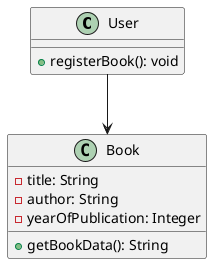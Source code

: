 @startuml
class User {
    + registerBook(): void
}

class Book {
    - title: String
    - author: String
    - yearOfPublication: Integer
    + getBookData(): String
}

User --> Book
@enduml